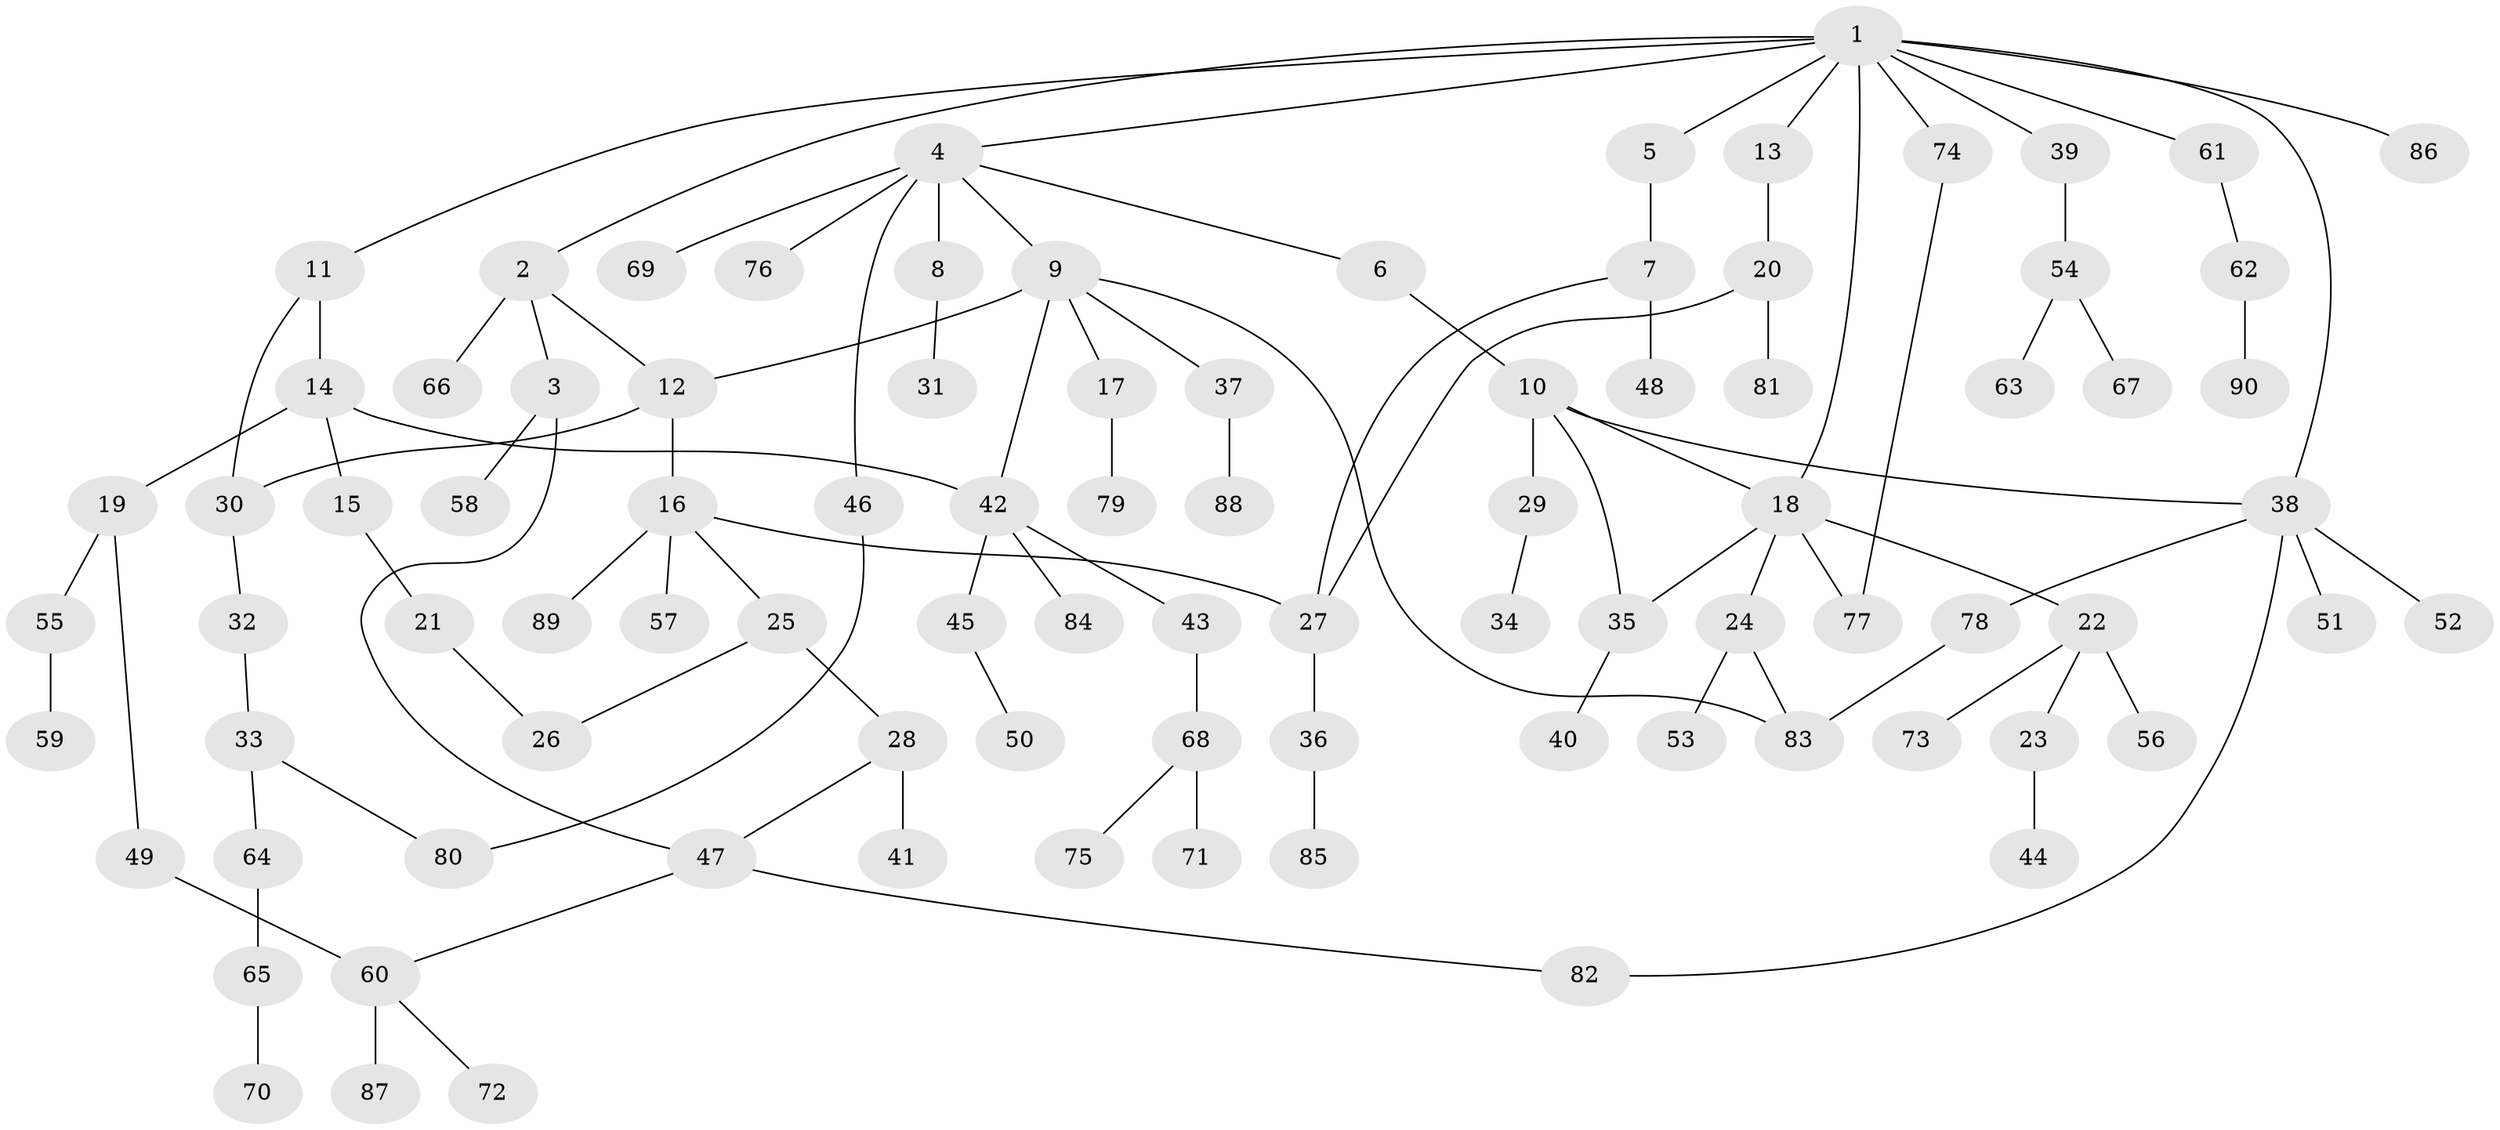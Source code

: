 // coarse degree distribution, {11: 0.015873015873015872, 3: 0.09523809523809523, 5: 0.031746031746031744, 7: 0.015873015873015872, 2: 0.30158730158730157, 6: 0.047619047619047616, 9: 0.015873015873015872, 4: 0.07936507936507936, 1: 0.3968253968253968}
// Generated by graph-tools (version 1.1) at 2025/51/02/27/25 19:51:40]
// undirected, 90 vertices, 105 edges
graph export_dot {
graph [start="1"]
  node [color=gray90,style=filled];
  1;
  2;
  3;
  4;
  5;
  6;
  7;
  8;
  9;
  10;
  11;
  12;
  13;
  14;
  15;
  16;
  17;
  18;
  19;
  20;
  21;
  22;
  23;
  24;
  25;
  26;
  27;
  28;
  29;
  30;
  31;
  32;
  33;
  34;
  35;
  36;
  37;
  38;
  39;
  40;
  41;
  42;
  43;
  44;
  45;
  46;
  47;
  48;
  49;
  50;
  51;
  52;
  53;
  54;
  55;
  56;
  57;
  58;
  59;
  60;
  61;
  62;
  63;
  64;
  65;
  66;
  67;
  68;
  69;
  70;
  71;
  72;
  73;
  74;
  75;
  76;
  77;
  78;
  79;
  80;
  81;
  82;
  83;
  84;
  85;
  86;
  87;
  88;
  89;
  90;
  1 -- 2;
  1 -- 4;
  1 -- 5;
  1 -- 11;
  1 -- 13;
  1 -- 18;
  1 -- 39;
  1 -- 61;
  1 -- 74;
  1 -- 86;
  1 -- 38;
  2 -- 3;
  2 -- 12;
  2 -- 66;
  3 -- 58;
  3 -- 47;
  4 -- 6;
  4 -- 8;
  4 -- 9;
  4 -- 46;
  4 -- 69;
  4 -- 76;
  5 -- 7;
  6 -- 10;
  7 -- 48;
  7 -- 27;
  8 -- 31;
  9 -- 17;
  9 -- 37;
  9 -- 83;
  9 -- 42;
  9 -- 12;
  10 -- 29;
  10 -- 35;
  10 -- 38;
  10 -- 18;
  11 -- 14;
  11 -- 30;
  12 -- 16;
  12 -- 30;
  13 -- 20;
  14 -- 15;
  14 -- 19;
  14 -- 42;
  15 -- 21;
  16 -- 25;
  16 -- 27;
  16 -- 57;
  16 -- 89;
  17 -- 79;
  18 -- 22;
  18 -- 24;
  18 -- 77;
  18 -- 35;
  19 -- 49;
  19 -- 55;
  20 -- 81;
  20 -- 27;
  21 -- 26;
  22 -- 23;
  22 -- 56;
  22 -- 73;
  23 -- 44;
  24 -- 53;
  24 -- 83;
  25 -- 26;
  25 -- 28;
  27 -- 36;
  28 -- 41;
  28 -- 47;
  29 -- 34;
  30 -- 32;
  32 -- 33;
  33 -- 64;
  33 -- 80;
  35 -- 40;
  36 -- 85;
  37 -- 88;
  38 -- 51;
  38 -- 52;
  38 -- 78;
  38 -- 82;
  39 -- 54;
  42 -- 43;
  42 -- 45;
  42 -- 84;
  43 -- 68;
  45 -- 50;
  46 -- 80;
  47 -- 60;
  47 -- 82;
  49 -- 60;
  54 -- 63;
  54 -- 67;
  55 -- 59;
  60 -- 72;
  60 -- 87;
  61 -- 62;
  62 -- 90;
  64 -- 65;
  65 -- 70;
  68 -- 71;
  68 -- 75;
  74 -- 77;
  78 -- 83;
}
